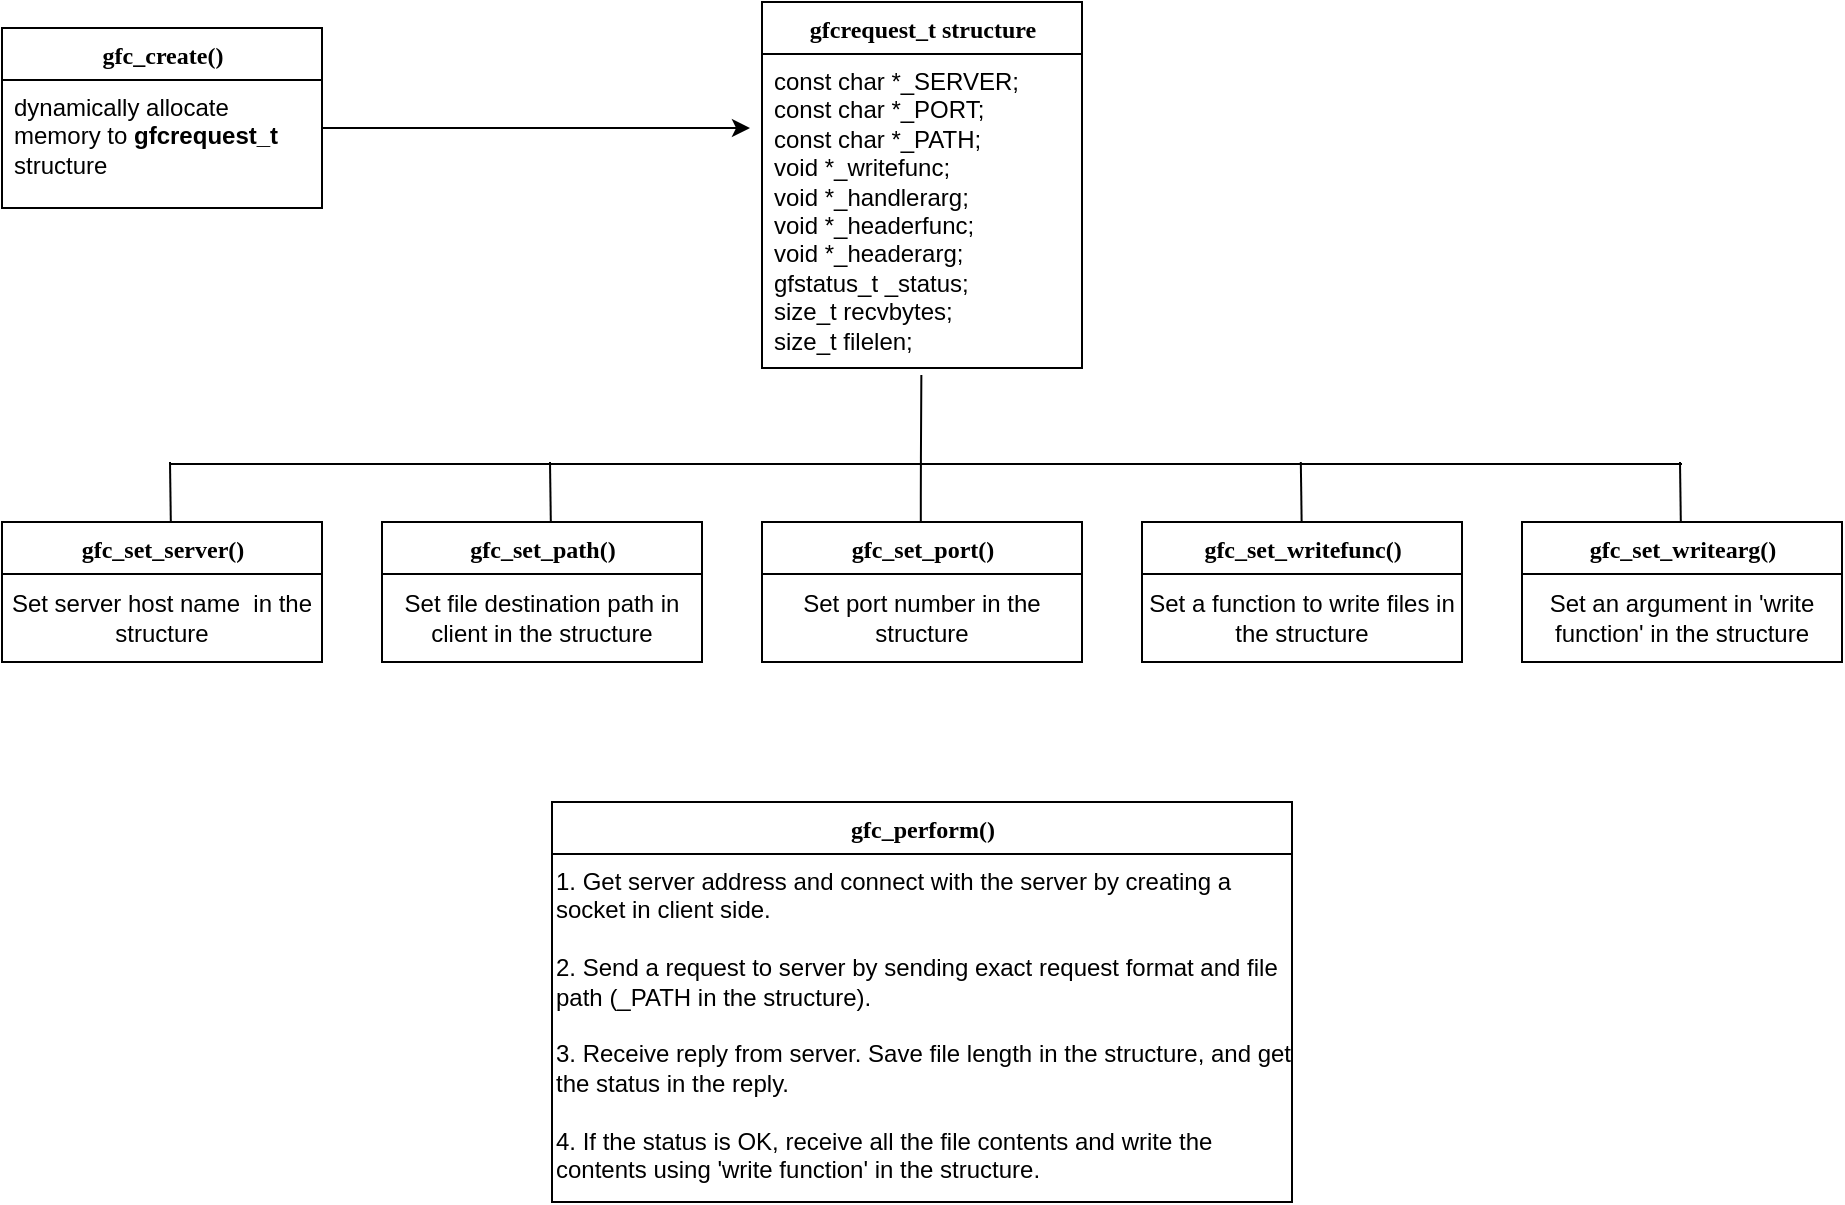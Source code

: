 <mxfile version="14.2.6" type="github">
  <diagram name="Page-1" id="9f46799a-70d6-7492-0946-bef42562c5a5">
    <mxGraphModel dx="998" dy="602" grid="1" gridSize="10" guides="1" tooltips="1" connect="1" arrows="1" fold="1" page="1" pageScale="1" pageWidth="1100" pageHeight="850" background="#ffffff" math="0" shadow="0">
      <root>
        <mxCell id="0" />
        <mxCell id="1" parent="0" />
        <mxCell id="78961159f06e98e8-17" value="gfc_create()" style="swimlane;html=1;fontStyle=1;align=center;verticalAlign=top;childLayout=stackLayout;horizontal=1;startSize=26;horizontalStack=0;resizeParent=1;resizeLast=0;collapsible=1;marginBottom=0;swimlaneFillColor=#ffffff;rounded=0;shadow=0;comic=0;labelBackgroundColor=none;strokeWidth=1;fillColor=none;fontFamily=Verdana;fontSize=12" parent="1" vertex="1">
          <mxGeometry x="206" y="83" width="160" height="90" as="geometry">
            <mxRectangle x="90" y="83" width="120" height="26" as="alternateBounds" />
          </mxGeometry>
        </mxCell>
        <mxCell id="78961159f06e98e8-21" value="dynamically allocate memory to &lt;b&gt;gfcrequest_t &lt;/b&gt;structure" style="text;html=1;strokeColor=none;fillColor=none;align=left;verticalAlign=top;spacingLeft=4;spacingRight=4;whiteSpace=wrap;overflow=hidden;rotatable=0;points=[[0,0.5],[1,0.5]];portConstraint=eastwest;" parent="78961159f06e98e8-17" vertex="1">
          <mxGeometry y="26" width="160" height="64" as="geometry" />
        </mxCell>
        <mxCell id="4-bPRnvPJL6k8Z5hTEnO-3" value="gfc_set_server()" style="swimlane;html=1;fontStyle=1;align=center;verticalAlign=top;childLayout=stackLayout;horizontal=1;startSize=26;horizontalStack=0;resizeParent=1;resizeLast=0;collapsible=1;marginBottom=0;swimlaneFillColor=#ffffff;rounded=0;shadow=0;comic=0;labelBackgroundColor=none;strokeWidth=1;fillColor=none;fontFamily=Verdana;fontSize=12" vertex="1" parent="1">
          <mxGeometry x="206" y="330" width="160" height="70" as="geometry">
            <mxRectangle x="270" y="330" width="120" height="26" as="alternateBounds" />
          </mxGeometry>
        </mxCell>
        <mxCell id="4-bPRnvPJL6k8Z5hTEnO-9" value="Set server host name&amp;nbsp; in the structure" style="text;html=1;strokeColor=none;fillColor=none;align=center;verticalAlign=middle;whiteSpace=wrap;rounded=0;" vertex="1" parent="4-bPRnvPJL6k8Z5hTEnO-3">
          <mxGeometry y="26" width="160" height="44" as="geometry" />
        </mxCell>
        <mxCell id="4-bPRnvPJL6k8Z5hTEnO-5" value="gfcrequest_t structure" style="swimlane;html=1;fontStyle=1;align=center;verticalAlign=top;childLayout=stackLayout;horizontal=1;startSize=26;horizontalStack=0;resizeParent=1;resizeLast=0;collapsible=1;marginBottom=0;swimlaneFillColor=#ffffff;rounded=0;shadow=0;comic=0;labelBackgroundColor=none;strokeWidth=1;fillColor=none;fontFamily=Verdana;fontSize=12" vertex="1" parent="1">
          <mxGeometry x="586" y="70" width="160" height="183" as="geometry">
            <mxRectangle x="90" y="83" width="120" height="26" as="alternateBounds" />
          </mxGeometry>
        </mxCell>
        <mxCell id="4-bPRnvPJL6k8Z5hTEnO-6" value="const char *_SERVER;&lt;br&gt;const char *_PORT;&lt;br&gt;const char *_PATH;&lt;br&gt;void *_writefunc;&lt;br&gt;void *_handlerarg;&lt;br&gt;void *_headerfunc;&lt;br&gt;void *_headerarg;&lt;br&gt;gfstatus_t _status;&lt;br&gt;size_t recvbytes;&lt;br&gt;size_t filelen;" style="text;html=1;strokeColor=none;fillColor=none;align=left;verticalAlign=top;spacingLeft=4;spacingRight=4;whiteSpace=wrap;overflow=hidden;rotatable=0;points=[[0,0.5],[1,0.5]];portConstraint=eastwest;" vertex="1" parent="4-bPRnvPJL6k8Z5hTEnO-5">
          <mxGeometry y="26" width="160" height="154" as="geometry" />
        </mxCell>
        <mxCell id="4-bPRnvPJL6k8Z5hTEnO-10" value="gfc_set_path()" style="swimlane;html=1;fontStyle=1;align=center;verticalAlign=top;childLayout=stackLayout;horizontal=1;startSize=26;horizontalStack=0;resizeParent=1;resizeLast=0;collapsible=1;marginBottom=0;swimlaneFillColor=#ffffff;rounded=0;shadow=0;comic=0;labelBackgroundColor=none;strokeWidth=1;fillColor=none;fontFamily=Verdana;fontSize=12" vertex="1" parent="1">
          <mxGeometry x="396" y="330" width="160" height="70" as="geometry">
            <mxRectangle x="270" y="330" width="120" height="26" as="alternateBounds" />
          </mxGeometry>
        </mxCell>
        <mxCell id="4-bPRnvPJL6k8Z5hTEnO-11" value="Set file destination path in client in the structure" style="text;html=1;strokeColor=none;fillColor=none;align=center;verticalAlign=middle;whiteSpace=wrap;rounded=0;" vertex="1" parent="4-bPRnvPJL6k8Z5hTEnO-10">
          <mxGeometry y="26" width="160" height="44" as="geometry" />
        </mxCell>
        <mxCell id="4-bPRnvPJL6k8Z5hTEnO-12" value="gfc_set_port()" style="swimlane;html=1;fontStyle=1;align=center;verticalAlign=top;childLayout=stackLayout;horizontal=1;startSize=26;horizontalStack=0;resizeParent=1;resizeLast=0;collapsible=1;marginBottom=0;swimlaneFillColor=#ffffff;rounded=0;shadow=0;comic=0;labelBackgroundColor=none;strokeWidth=1;fillColor=none;fontFamily=Verdana;fontSize=12" vertex="1" parent="1">
          <mxGeometry x="586" y="330" width="160" height="70" as="geometry">
            <mxRectangle x="270" y="330" width="120" height="26" as="alternateBounds" />
          </mxGeometry>
        </mxCell>
        <mxCell id="4-bPRnvPJL6k8Z5hTEnO-13" value="Set port number in the structure" style="text;html=1;strokeColor=none;fillColor=none;align=center;verticalAlign=middle;whiteSpace=wrap;rounded=0;" vertex="1" parent="4-bPRnvPJL6k8Z5hTEnO-12">
          <mxGeometry y="26" width="160" height="44" as="geometry" />
        </mxCell>
        <mxCell id="4-bPRnvPJL6k8Z5hTEnO-14" value="gfc_set_writefunc()" style="swimlane;html=1;fontStyle=1;align=center;verticalAlign=top;childLayout=stackLayout;horizontal=1;startSize=26;horizontalStack=0;resizeParent=1;resizeLast=0;collapsible=1;marginBottom=0;swimlaneFillColor=#ffffff;rounded=0;shadow=0;comic=0;labelBackgroundColor=none;strokeWidth=1;fillColor=none;fontFamily=Verdana;fontSize=12" vertex="1" parent="1">
          <mxGeometry x="776" y="330" width="160" height="70" as="geometry">
            <mxRectangle x="270" y="330" width="120" height="26" as="alternateBounds" />
          </mxGeometry>
        </mxCell>
        <mxCell id="4-bPRnvPJL6k8Z5hTEnO-15" value="Set a function to write files in the structure" style="text;html=1;strokeColor=none;fillColor=none;align=center;verticalAlign=middle;whiteSpace=wrap;rounded=0;" vertex="1" parent="4-bPRnvPJL6k8Z5hTEnO-14">
          <mxGeometry y="26" width="160" height="44" as="geometry" />
        </mxCell>
        <mxCell id="4-bPRnvPJL6k8Z5hTEnO-16" value="gfc_set_writearg()" style="swimlane;html=1;fontStyle=1;align=center;verticalAlign=top;childLayout=stackLayout;horizontal=1;startSize=26;horizontalStack=0;resizeParent=1;resizeLast=0;collapsible=1;marginBottom=0;swimlaneFillColor=#ffffff;rounded=0;shadow=0;comic=0;labelBackgroundColor=none;strokeWidth=1;fillColor=none;fontFamily=Verdana;fontSize=12" vertex="1" parent="1">
          <mxGeometry x="966" y="330" width="160" height="70" as="geometry">
            <mxRectangle x="270" y="330" width="120" height="26" as="alternateBounds" />
          </mxGeometry>
        </mxCell>
        <mxCell id="4-bPRnvPJL6k8Z5hTEnO-17" value="Set an argument in &#39;write function&#39; in the structure" style="text;html=1;strokeColor=none;fillColor=none;align=center;verticalAlign=middle;whiteSpace=wrap;rounded=0;" vertex="1" parent="4-bPRnvPJL6k8Z5hTEnO-16">
          <mxGeometry y="26" width="160" height="44" as="geometry" />
        </mxCell>
        <mxCell id="4-bPRnvPJL6k8Z5hTEnO-18" value="" style="endArrow=none;html=1;entryX=0.498;entryY=1.042;entryDx=0;entryDy=0;entryPerimeter=0;" edge="1" parent="1" target="4-bPRnvPJL6k8Z5hTEnO-6">
          <mxGeometry width="50" height="50" relative="1" as="geometry">
            <mxPoint x="665.41" y="330" as="sourcePoint" />
            <mxPoint x="668" y="270" as="targetPoint" />
            <Array as="points">
              <mxPoint x="665.41" y="308" />
            </Array>
          </mxGeometry>
        </mxCell>
        <mxCell id="4-bPRnvPJL6k8Z5hTEnO-19" value="" style="endArrow=none;html=1;" edge="1" parent="1">
          <mxGeometry width="50" height="50" relative="1" as="geometry">
            <mxPoint x="290" y="301" as="sourcePoint" />
            <mxPoint x="1046" y="301" as="targetPoint" />
          </mxGeometry>
        </mxCell>
        <mxCell id="4-bPRnvPJL6k8Z5hTEnO-20" value="" style="endArrow=none;html=1;" edge="1" parent="1">
          <mxGeometry width="50" height="50" relative="1" as="geometry">
            <mxPoint x="1045.41" y="330" as="sourcePoint" />
            <mxPoint x="1045" y="300" as="targetPoint" />
          </mxGeometry>
        </mxCell>
        <mxCell id="4-bPRnvPJL6k8Z5hTEnO-21" value="" style="endArrow=none;html=1;" edge="1" parent="1">
          <mxGeometry width="50" height="50" relative="1" as="geometry">
            <mxPoint x="290.41" y="330" as="sourcePoint" />
            <mxPoint x="290" y="300" as="targetPoint" />
          </mxGeometry>
        </mxCell>
        <mxCell id="4-bPRnvPJL6k8Z5hTEnO-22" value="" style="endArrow=none;html=1;" edge="1" parent="1">
          <mxGeometry width="50" height="50" relative="1" as="geometry">
            <mxPoint x="480.41" y="330" as="sourcePoint" />
            <mxPoint x="480" y="300" as="targetPoint" />
          </mxGeometry>
        </mxCell>
        <mxCell id="4-bPRnvPJL6k8Z5hTEnO-23" value="" style="endArrow=none;html=1;" edge="1" parent="1">
          <mxGeometry width="50" height="50" relative="1" as="geometry">
            <mxPoint x="855.82" y="330" as="sourcePoint" />
            <mxPoint x="855.41" y="300" as="targetPoint" />
          </mxGeometry>
        </mxCell>
        <mxCell id="4-bPRnvPJL6k8Z5hTEnO-24" value="" style="endArrow=classic;html=1;" edge="1" parent="1">
          <mxGeometry width="50" height="50" relative="1" as="geometry">
            <mxPoint x="366" y="133" as="sourcePoint" />
            <mxPoint x="580" y="133" as="targetPoint" />
          </mxGeometry>
        </mxCell>
        <mxCell id="4-bPRnvPJL6k8Z5hTEnO-25" value="gfc_perform()" style="swimlane;html=1;fontStyle=1;align=center;verticalAlign=top;childLayout=stackLayout;horizontal=1;startSize=26;horizontalStack=0;resizeParent=1;resizeLast=0;collapsible=1;marginBottom=0;swimlaneFillColor=#ffffff;rounded=0;shadow=0;comic=0;labelBackgroundColor=none;strokeWidth=1;fillColor=none;fontFamily=Verdana;fontSize=12" vertex="1" parent="1">
          <mxGeometry x="481" y="470" width="370" height="200" as="geometry">
            <mxRectangle x="270" y="330" width="120" height="26" as="alternateBounds" />
          </mxGeometry>
        </mxCell>
        <mxCell id="4-bPRnvPJL6k8Z5hTEnO-26" value="1. Get server address and connect with the server by creating a socket in client side.&lt;br&gt;&amp;nbsp;&amp;nbsp;&lt;br&gt;2. Send a request to server by sending exact request format and file path (_PATH in the structure).&lt;br&gt;&lt;br&gt;3. Receive reply from server. Save file length in the structure, and get the status in the reply.&amp;nbsp;&lt;br&gt;&lt;br&gt;4. If the status is OK, receive all the file contents and write the contents using &#39;write function&#39; in the structure." style="text;html=1;strokeColor=none;align=left;verticalAlign=top;whiteSpace=wrap;rounded=0;" vertex="1" parent="4-bPRnvPJL6k8Z5hTEnO-25">
          <mxGeometry y="26" width="370" height="174" as="geometry" />
        </mxCell>
      </root>
    </mxGraphModel>
  </diagram>
</mxfile>
